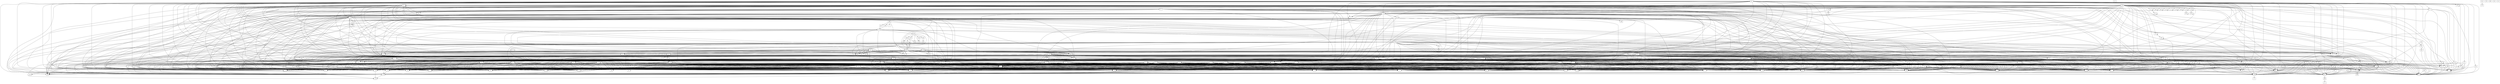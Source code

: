 digraph "Call graph" {
node0 [shape=record, label="{0}"];
node1 [shape=record, label="{1}"];
node2 [shape=record, label="{2}"];
node3 [shape=record, label="{3}"];
node4 [shape=record, label="{4}"];
node5 [shape=record, label="{5}"];
node6 [shape=record, label="{6}"];
node7 [shape=record, label="{7}"];
node8 [shape=record, label="{8}"];
node9 [shape=record, label="{9}"];
node10 [shape=record, label="{10}"];
node11 [shape=record, label="{11}"];
node12 [shape=record, label="{12}"];
node13 [shape=record, label="{13}"];
node14 [shape=record, label="{14}"];
node15 [shape=record, label="{15}"];
node16 [shape=record, label="{16}"];
node17 [shape=record, label="{17}"];
node18 [shape=record, label="{18}"];
node19 [shape=record, label="{19}"];
node20 [shape=record, label="{20}"];
node21 [shape=record, label="{21}"];
node22 [shape=record, label="{22}"];
node23 [shape=record, label="{23}"];
node24 [shape=record, label="{24}"];
node25 [shape=record, label="{25}"];
node26 [shape=record, label="{26}"];
node27 [shape=record, label="{27}"];
node28 [shape=record, label="{28}"];
node29 [shape=record, label="{29}"];
node30 [shape=record, label="{30}"];
node31 [shape=record, label="{31}"];
node32 [shape=record, label="{32}"];
node33 [shape=record, label="{33}"];
node34 [shape=record, label="{34}"];
node35 [shape=record, label="{35}"];
node36 [shape=record, label="{36}"];
node37 [shape=record, label="{37}"];
node38 [shape=record, label="{38}"];
node39 [shape=record, label="{39}"];
node40 [shape=record, label="{40}"];
node41 [shape=record, label="{41}"];
node42 [shape=record, label="{42}"];
node43 [shape=record, label="{43}"];
node44 [shape=record, label="{44}"];
node45 [shape=record, label="{45}"];
node46 [shape=record, label="{46}"];
node47 [shape=record, label="{47}"];
node48 [shape=record, label="{48}"];
node49 [shape=record, label="{49}"];
node50 [shape=record, label="{50}"];
node51 [shape=record, label="{51}"];
node52 [shape=record, label="{52}"];
node53 [shape=record, label="{53}"];
node54 [shape=record, label="{54}"];
node55 [shape=record, label="{55}"];
node56 [shape=record, label="{56}"];
node57 [shape=record, label="{57}"];
node58 [shape=record, label="{58}"];
node59 [shape=record, label="{59}"];
node60 [shape=record, label="{60}"];
node61 [shape=record, label="{61}"];
node62 [shape=record, label="{62}"];
node63 [shape=record, label="{63}"];
node64 [shape=record, label="{64}"];
node65 [shape=record, label="{65}"];
node66 [shape=record, label="{66}"];
node67 [shape=record, label="{67}"];
node68 [shape=record, label="{68}"];
node69 [shape=record, label="{69}"];
node70 [shape=record, label="{70}"];
node71 [shape=record, label="{71}"];
node72 [shape=record, label="{72}"];
node73 [shape=record, label="{73}"];
node74 [shape=record, label="{74}"];
node75 [shape=record, label="{75}"];
node76 [shape=record, label="{76}"];
node77 [shape=record, label="{77}"];
node78 [shape=record, label="{78}"];
node79 [shape=record, label="{79}"];
node80 [shape=record, label="{80}"];
node81 [shape=record, label="{81}"];
node82 [shape=record, label="{82}"];
node83 [shape=record, label="{83}"];
node84 [shape=record, label="{84}"];
node85 [shape=record, label="{85}"];
node86 [shape=record, label="{86}"];
node87 [shape=record, label="{87}"];
node88 [shape=record, label="{88}"];
node89 [shape=record, label="{89}"];
node90 [shape=record, label="{90}"];
node91 [shape=record, label="{91}"];
node92 [shape=record, label="{92}"];
node93 [shape=record, label="{93}"];
node94 [shape=record, label="{94}"];
node95 [shape=record, label="{95}"];
node96 [shape=record, label="{96}"];
node97 [shape=record, label="{97}"];
node98 [shape=record, label="{98}"];
node99 [shape=record, label="{99}"];
node100 [shape=record, label="{100}"];
node101 [shape=record, label="{101}"];
node102 [shape=record, label="{102}"];
node103 [shape=record, label="{103}"];
node104 [shape=record, label="{104}"];
node105 [shape=record, label="{105}"];
node106 [shape=record, label="{106}"];
node107 [shape=record, label="{107}"];
node108 [shape=record, label="{108}"];
node109 [shape=record, label="{109}"];
node110 [shape=record, label="{110}"];
node111 [shape=record, label="{111}"];
node112 [shape=record, label="{112}"];
node113 [shape=record, label="{113}"];
node114 [shape=record, label="{114}"];
node115 [shape=record, label="{115}"];
node116 [shape=record, label="{116}"];
node117 [shape=record, label="{117}"];
node118 [shape=record, label="{118}"];
node119 [shape=record, label="{119}"];
node120 [shape=record, label="{120}"];
node121 [shape=record, label="{121}"];
node122 [shape=record, label="{122}"];
node123 [shape=record, label="{123}"];
node124 [shape=record, label="{124}"];
node125 [shape=record, label="{125}"];
node126 [shape=record, label="{126}"];
node127 [shape=record, label="{127}"];
node128 [shape=record, label="{128}"];
node129 [shape=record, label="{129}"];
node130 [shape=record, label="{130}"];
node131 [shape=record, label="{131}"];
node132 [shape=record, label="{132}"];
node133 [shape=record, label="{133}"];
node134 [shape=record, label="{134}"];
node135 [shape=record, label="{135}"];
node136 [shape=record, label="{136}"];
node137 [shape=record, label="{137}"];
node138 [shape=record, label="{138}"];
node139 [shape=record, label="{139}"];
node140 [shape=record, label="{140}"];
node141 [shape=record, label="{141}"];
node142 [shape=record, label="{142}"];
node143 [shape=record, label="{143}"];
node144 [shape=record, label="{144}"];
node145 [shape=record, label="{145}"];
node146 [shape=record, label="{146}"];
node147 [shape=record, label="{147}"];
node148 [shape=record, label="{148}"];
node149 [shape=record, label="{149}"];
node150 [shape=record, label="{150}"];
node151 [shape=record, label="{151}"];
node152 [shape=record, label="{152}"];
node153 [shape=record, label="{153}"];
node154 [shape=record, label="{154}"];
node155 [shape=record, label="{155}"];
node156 [shape=record, label="{156}"];
node157 [shape=record, label="{157}"];
node158 [shape=record, label="{158}"];
node159 [shape=record, label="{159}"];
node160 [shape=record, label="{160}"];
node161 [shape=record, label="{161}"];
node162 [shape=record, label="{162}"];
node163 [shape=record, label="{163}"];
node164 [shape=record, label="{164}"];
node165 [shape=record, label="{165}"];
node166 [shape=record, label="{166}"];
node167 [shape=record, label="{167}"];
node168 [shape=record, label="{168}"];
node169 [shape=record, label="{169}"];
node170 [shape=record, label="{170}"];
node171 [shape=record, label="{171}"];
node172 [shape=record, label="{172}"];
node173 [shape=record, label="{173}"];
node174 [shape=record, label="{174}"];
node175 [shape=record, label="{175}"];
node176 [shape=record, label="{176}"];
node177 [shape=record, label="{177}"];
node178 [shape=record, label="{178}"];
node179 [shape=record, label="{179}"];
node180 [shape=record, label="{180}"];
node181 [shape=record, label="{181}"];
node182 [shape=record, label="{182}"];
node183 [shape=record, label="{183}"];
node184 [shape=record, label="{184}"];
node185 [shape=record, label="{185}"];
node186 [shape=record, label="{186}"];
node187 [shape=record, label="{187}"];
node188 [shape=record, label="{188}"];
node189 [shape=record, label="{189}"];
node190 [shape=record, label="{190}"];
node191 [shape=record, label="{191}"];
node192 [shape=record, label="{192}"];
node193 [shape=record, label="{193}"];
node194 [shape=record, label="{194}"];
node195 [shape=record, label="{195}"];
node196 [shape=record, label="{196}"];
node197 [shape=record, label="{197}"];
node198 [shape=record, label="{198}"];
node199 [shape=record, label="{199}"];
node200 [shape=record, label="{200}"];
node201 [shape=record, label="{201}"];
node202 [shape=record, label="{202}"];
node203 [shape=record, label="{203}"];
node204 [shape=record, label="{204}"];
node205 [shape=record, label="{205}"];
node206 [shape=record, label="{206}"];
node207 [shape=record, label="{207}"];
node208 [shape=record, label="{208}"];
node209 [shape=record, label="{209}"];
node210 [shape=record, label="{210}"];
node211 [shape=record, label="{211}"];
node212 [shape=record, label="{212}"];
node10 -> node204;

node12 -> node13;

node12 -> node118;

node12 -> node140;

node12 -> node143;

node12 -> node144;

node12 -> node168;

node12 -> node203;

node12 -> node204;

node12 -> node205;

node13 -> node6;

node13 -> node7;

node13 -> node8;

node13 -> node9;

node13 -> node111;

node13 -> node112;

node13 -> node113;

node13 -> node114;

node13 -> node115;

node13 -> node116;

node13 -> node117;

node13 -> node126;

node13 -> node128;

node13 -> node129;

node13 -> node130;

node13 -> node131;

node13 -> node132;

node13 -> node151;

node13 -> node155;

node13 -> node157;

node13 -> node158;

node13 -> node159;

node13 -> node160;

node13 -> node164;

node13 -> node165;

node13 -> node171;

node15 -> node204;

node16 -> node17;

node16 -> node204;

node17 -> node17;

node17 -> node204;

node18 -> node17;

node18 -> node19;

node18 -> node166;

node18 -> node203;

node18 -> node204;

node18 -> node207;

node19 -> node166;

node19 -> node203;

node19 -> node205;

node20 -> node207;

node21 -> node207;

node22 -> node17;

node22 -> node19;

node22 -> node204;

node22 -> node207;

node23 -> node17;

node23 -> node204;

node24 -> node7;

node24 -> node9;

node24 -> node25;

node24 -> node128;

node24 -> node130;

node24 -> node157;

node24 -> node159;

node24 -> node171;

node24 -> node207;

node25 -> node167;

node25 -> node203;

node25 -> node204;

node25 -> node205;

node26 -> node5;

node26 -> node6;

node26 -> node7;

node26 -> node8;

node26 -> node9;

node26 -> node30;

node26 -> node31;

node26 -> node32;

node26 -> node33;

node26 -> node34;

node26 -> node35;

node26 -> node36;

node26 -> node37;

node26 -> node38;

node26 -> node111;

node26 -> node112;

node26 -> node113;

node26 -> node114;

node26 -> node115;

node26 -> node116;

node26 -> node117;

node26 -> node126;

node26 -> node128;

node26 -> node129;

node26 -> node130;

node26 -> node131;

node26 -> node132;

node26 -> node139;

node26 -> node151;

node26 -> node155;

node26 -> node157;

node26 -> node158;

node26 -> node159;

node26 -> node160;

node26 -> node164;

node26 -> node165;

node26 -> node171;

node27 -> node16;

node27 -> node17;

node27 -> node26;

node27 -> node39;

node27 -> node204;

node27 -> node207;

node30 -> node6;

node30 -> node7;

node30 -> node8;

node30 -> node9;

node30 -> node111;

node30 -> node112;

node30 -> node113;

node30 -> node114;

node30 -> node115;

node30 -> node116;

node30 -> node117;

node30 -> node126;

node30 -> node128;

node30 -> node129;

node30 -> node130;

node30 -> node131;

node30 -> node132;

node30 -> node151;

node30 -> node155;

node30 -> node157;

node30 -> node158;

node30 -> node159;

node30 -> node160;

node30 -> node164;

node30 -> node165;

node30 -> node171;

node31 -> node6;

node31 -> node7;

node31 -> node8;

node31 -> node9;

node31 -> node111;

node31 -> node112;

node31 -> node113;

node31 -> node114;

node31 -> node115;

node31 -> node116;

node31 -> node117;

node31 -> node126;

node31 -> node128;

node31 -> node129;

node31 -> node130;

node31 -> node131;

node31 -> node132;

node31 -> node151;

node31 -> node155;

node31 -> node157;

node31 -> node158;

node31 -> node159;

node31 -> node160;

node31 -> node164;

node31 -> node165;

node31 -> node171;

node32 -> node6;

node32 -> node7;

node32 -> node8;

node32 -> node9;

node32 -> node111;

node32 -> node112;

node32 -> node113;

node32 -> node114;

node32 -> node115;

node32 -> node116;

node32 -> node117;

node32 -> node126;

node32 -> node128;

node32 -> node129;

node32 -> node130;

node32 -> node131;

node32 -> node132;

node32 -> node151;

node32 -> node155;

node32 -> node157;

node32 -> node158;

node32 -> node159;

node32 -> node160;

node32 -> node164;

node32 -> node165;

node32 -> node171;

node33 -> node6;

node33 -> node7;

node33 -> node8;

node33 -> node9;

node33 -> node111;

node33 -> node112;

node33 -> node113;

node33 -> node114;

node33 -> node115;

node33 -> node116;

node33 -> node117;

node33 -> node126;

node33 -> node128;

node33 -> node129;

node33 -> node130;

node33 -> node131;

node33 -> node132;

node33 -> node151;

node33 -> node155;

node33 -> node157;

node33 -> node158;

node33 -> node159;

node33 -> node160;

node33 -> node164;

node33 -> node165;

node33 -> node171;

node34 -> node6;

node34 -> node7;

node34 -> node8;

node34 -> node9;

node34 -> node111;

node34 -> node112;

node34 -> node113;

node34 -> node114;

node34 -> node115;

node34 -> node116;

node34 -> node117;

node34 -> node126;

node34 -> node128;

node34 -> node129;

node34 -> node130;

node34 -> node131;

node34 -> node132;

node34 -> node151;

node34 -> node155;

node34 -> node157;

node34 -> node158;

node34 -> node159;

node34 -> node160;

node34 -> node164;

node34 -> node165;

node34 -> node171;

node35 -> node6;

node35 -> node7;

node35 -> node8;

node35 -> node9;

node35 -> node35;

node35 -> node111;

node35 -> node112;

node35 -> node113;

node35 -> node114;

node35 -> node115;

node35 -> node116;

node35 -> node117;

node35 -> node126;

node35 -> node128;

node35 -> node129;

node35 -> node130;

node35 -> node131;

node35 -> node132;

node35 -> node151;

node35 -> node155;

node35 -> node157;

node35 -> node158;

node35 -> node159;

node35 -> node160;

node35 -> node164;

node35 -> node165;

node35 -> node171;

node36 -> node6;

node36 -> node7;

node36 -> node8;

node36 -> node9;

node36 -> node111;

node36 -> node112;

node36 -> node113;

node36 -> node114;

node36 -> node115;

node36 -> node116;

node36 -> node117;

node36 -> node126;

node36 -> node128;

node36 -> node129;

node36 -> node130;

node36 -> node131;

node36 -> node132;

node36 -> node151;

node36 -> node155;

node36 -> node157;

node36 -> node158;

node36 -> node159;

node36 -> node160;

node36 -> node164;

node36 -> node165;

node36 -> node171;

node37 -> node6;

node37 -> node7;

node37 -> node8;

node37 -> node9;

node37 -> node34;

node37 -> node111;

node37 -> node112;

node37 -> node113;

node37 -> node114;

node37 -> node115;

node37 -> node116;

node37 -> node117;

node37 -> node126;

node37 -> node128;

node37 -> node129;

node37 -> node130;

node37 -> node131;

node37 -> node132;

node37 -> node151;

node37 -> node155;

node37 -> node157;

node37 -> node158;

node37 -> node159;

node37 -> node160;

node37 -> node164;

node37 -> node165;

node37 -> node171;

node38 -> node143;

node39 -> node16;

node39 -> node17;

node39 -> node40;

node39 -> node204;

node39 -> node207;

node40 -> node5;

node40 -> node6;

node40 -> node7;

node40 -> node8;

node40 -> node9;

node40 -> node10;

node40 -> node11;

node40 -> node15;

node40 -> node16;

node40 -> node17;

node40 -> node19;

node40 -> node23;

node40 -> node25;

node40 -> node26;

node40 -> node27;

node40 -> node28;

node40 -> node36;

node40 -> node37;

node40 -> node38;

node40 -> node41;

node40 -> node42;

node40 -> node43;

node40 -> node44;

node40 -> node45;

node40 -> node46;

node40 -> node48;

node40 -> node49;

node40 -> node50;

node40 -> node57;

node40 -> node111;

node40 -> node112;

node40 -> node113;

node40 -> node114;

node40 -> node115;

node40 -> node116;

node40 -> node117;

node40 -> node118;

node40 -> node120;

node40 -> node123;

node40 -> node125;

node40 -> node126;

node40 -> node128;

node40 -> node129;

node40 -> node130;

node40 -> node131;

node40 -> node132;

node40 -> node133;

node40 -> node139;

node40 -> node140;

node40 -> node143;

node40 -> node144;

node40 -> node146;

node40 -> node151;

node40 -> node152;

node40 -> node155;

node40 -> node157;

node40 -> node158;

node40 -> node159;

node40 -> node160;

node40 -> node163;

node40 -> node164;

node40 -> node165;

node40 -> node168;

node40 -> node170;

node40 -> node171;

node40 -> node189;

node40 -> node203;

node40 -> node204;

node40 -> node205;

node40 -> node207;

node41 -> node6;

node41 -> node7;

node41 -> node8;

node41 -> node9;

node41 -> node13;

node41 -> node58;

node41 -> node59;

node41 -> node61;

node41 -> node62;

node41 -> node111;

node41 -> node112;

node41 -> node113;

node41 -> node114;

node41 -> node115;

node41 -> node116;

node41 -> node117;

node41 -> node118;

node41 -> node126;

node41 -> node128;

node41 -> node129;

node41 -> node130;

node41 -> node131;

node41 -> node132;

node41 -> node151;

node41 -> node155;

node41 -> node157;

node41 -> node158;

node41 -> node159;

node41 -> node160;

node41 -> node164;

node41 -> node165;

node41 -> node171;

node41 -> node204;

node41 -> node207;

node42 -> node17;

node42 -> node166;

node42 -> node203;

node42 -> node204;

node42 -> node207;

node43 -> node6;

node43 -> node7;

node43 -> node8;

node43 -> node9;

node43 -> node13;

node43 -> node58;

node43 -> node59;

node43 -> node60;

node43 -> node61;

node43 -> node62;

node43 -> node111;

node43 -> node112;

node43 -> node113;

node43 -> node114;

node43 -> node115;

node43 -> node116;

node43 -> node117;

node43 -> node118;

node43 -> node126;

node43 -> node128;

node43 -> node129;

node43 -> node130;

node43 -> node131;

node43 -> node132;

node43 -> node151;

node43 -> node155;

node43 -> node157;

node43 -> node158;

node43 -> node159;

node43 -> node160;

node43 -> node164;

node43 -> node165;

node43 -> node166;

node43 -> node171;

node43 -> node204;

node43 -> node207;

node44 -> node168;

node44 -> node203;

node44 -> node205;

node45 -> node17;

node45 -> node45;

node45 -> node204;

node45 -> node207;

node46 -> node5;

node46 -> node6;

node46 -> node7;

node46 -> node8;

node46 -> node9;

node46 -> node10;

node46 -> node11;

node46 -> node15;

node46 -> node17;

node46 -> node25;

node46 -> node28;

node46 -> node46;

node46 -> node48;

node46 -> node51;

node46 -> node52;

node46 -> node53;

node46 -> node54;

node46 -> node55;

node46 -> node56;

node46 -> node111;

node46 -> node112;

node46 -> node113;

node46 -> node114;

node46 -> node115;

node46 -> node116;

node46 -> node117;

node46 -> node123;

node46 -> node125;

node46 -> node126;

node46 -> node128;

node46 -> node129;

node46 -> node130;

node46 -> node131;

node46 -> node132;

node46 -> node133;

node46 -> node134;

node46 -> node139;

node46 -> node146;

node46 -> node151;

node46 -> node152;

node46 -> node155;

node46 -> node157;

node46 -> node158;

node46 -> node159;

node46 -> node160;

node46 -> node163;

node46 -> node164;

node46 -> node165;

node46 -> node168;

node46 -> node170;

node46 -> node171;

node46 -> node189;

node46 -> node204;

node46 -> node207;

node47 -> node6;

node47 -> node7;

node47 -> node8;

node47 -> node9;

node47 -> node17;

node47 -> node19;

node47 -> node25;

node47 -> node45;

node47 -> node84;

node47 -> node111;

node47 -> node112;

node47 -> node113;

node47 -> node114;

node47 -> node115;

node47 -> node116;

node47 -> node117;

node47 -> node126;

node47 -> node128;

node47 -> node129;

node47 -> node130;

node47 -> node131;

node47 -> node132;

node47 -> node151;

node47 -> node154;

node47 -> node155;

node47 -> node157;

node47 -> node158;

node47 -> node159;

node47 -> node160;

node47 -> node164;

node47 -> node165;

node47 -> node171;

node47 -> node204;

node47 -> node207;

node48 -> node6;

node48 -> node7;

node48 -> node8;

node48 -> node9;

node48 -> node10;

node48 -> node11;

node48 -> node15;

node48 -> node25;

node48 -> node28;

node48 -> node111;

node48 -> node112;

node48 -> node113;

node48 -> node114;

node48 -> node115;

node48 -> node116;

node48 -> node117;

node48 -> node123;

node48 -> node125;

node48 -> node126;

node48 -> node128;

node48 -> node129;

node48 -> node130;

node48 -> node131;

node48 -> node132;

node48 -> node133;

node48 -> node146;

node48 -> node151;

node48 -> node152;

node48 -> node155;

node48 -> node157;

node48 -> node158;

node48 -> node159;

node48 -> node160;

node48 -> node163;

node48 -> node164;

node48 -> node165;

node48 -> node170;

node48 -> node171;

node48 -> node189;

node49 -> node17;

node49 -> node204;

node50 -> node50;

node51 -> node6;

node51 -> node7;

node51 -> node8;

node51 -> node9;

node51 -> node30;

node51 -> node32;

node51 -> node33;

node51 -> node35;

node51 -> node52;

node51 -> node111;

node51 -> node112;

node51 -> node113;

node51 -> node114;

node51 -> node115;

node51 -> node116;

node51 -> node117;

node51 -> node126;

node51 -> node128;

node51 -> node129;

node51 -> node130;

node51 -> node131;

node51 -> node132;

node51 -> node151;

node51 -> node155;

node51 -> node157;

node51 -> node158;

node51 -> node159;

node51 -> node160;

node51 -> node164;

node51 -> node165;

node51 -> node171;

node52 -> node5;

node52 -> node139;

node53 -> node25;

node54 -> node25;

node54 -> node55;

node54 -> node166;

node54 -> node203;

node54 -> node204;

node55 -> node25;

node55 -> node204;

node56 -> node25;

node56 -> node54;

node56 -> node55;

node56 -> node166;

node56 -> node203;

node56 -> node204;

node57 -> node17;

node57 -> node45;

node57 -> node204;

node57 -> node207;

node58 -> node61;

node58 -> node203;

node58 -> node205;

node59 -> node61;

node59 -> node140;

node59 -> node143;

node59 -> node144;

node59 -> node203;

node59 -> node204;

node60 -> node6;

node60 -> node7;

node60 -> node8;

node60 -> node9;

node60 -> node111;

node60 -> node112;

node60 -> node113;

node60 -> node114;

node60 -> node115;

node60 -> node116;

node60 -> node117;

node60 -> node126;

node60 -> node128;

node60 -> node129;

node60 -> node130;

node60 -> node131;

node60 -> node132;

node60 -> node143;

node60 -> node151;

node60 -> node155;

node60 -> node157;

node60 -> node158;

node60 -> node159;

node60 -> node160;

node60 -> node164;

node60 -> node165;

node60 -> node171;

node61 -> node203;

node62 -> node118;

node62 -> node203;

node63 -> node142;

node63 -> node145;

node63 -> node204;

node64 -> node6;

node64 -> node7;

node64 -> node8;

node64 -> node9;

node64 -> node64;

node64 -> node95;

node64 -> node98;

node64 -> node99;

node64 -> node100;

node64 -> node111;

node64 -> node112;

node64 -> node113;

node64 -> node114;

node64 -> node115;

node64 -> node116;

node64 -> node117;

node64 -> node126;

node64 -> node128;

node64 -> node129;

node64 -> node130;

node64 -> node131;

node64 -> node132;

node64 -> node151;

node64 -> node155;

node64 -> node157;

node64 -> node158;

node64 -> node159;

node64 -> node160;

node64 -> node164;

node64 -> node165;

node64 -> node166;

node64 -> node168;

node64 -> node171;

node66 -> node7;

node66 -> node9;

node66 -> node66;

node66 -> node79;

node66 -> node80;

node66 -> node81;

node66 -> node82;

node66 -> node93;

node66 -> node128;

node66 -> node130;

node66 -> node157;

node66 -> node159;

node66 -> node166;

node66 -> node171;

node66 -> node203;

node66 -> node205;

node67 -> node6;

node67 -> node8;

node67 -> node16;

node67 -> node19;

node67 -> node67;

node67 -> node111;

node67 -> node112;

node67 -> node113;

node67 -> node114;

node67 -> node115;

node67 -> node116;

node67 -> node117;

node67 -> node126;

node67 -> node129;

node67 -> node131;

node67 -> node132;

node67 -> node151;

node67 -> node155;

node67 -> node158;

node67 -> node160;

node67 -> node164;

node67 -> node165;

node68 -> node68;

node69 -> node69;

node70 -> node29;

node70 -> node70;

node70 -> node143;

node71 -> node71;

node71 -> node87;

node72 -> node72;

node72 -> node88;

node73 -> node73;

node73 -> node89;

node74 -> node74;

node74 -> node90;

node75 -> node6;

node75 -> node7;

node75 -> node8;

node75 -> node9;

node75 -> node16;

node75 -> node17;

node75 -> node18;

node75 -> node19;

node75 -> node20;

node75 -> node21;

node75 -> node22;

node75 -> node24;

node75 -> node47;

node75 -> node75;

node75 -> node91;

node75 -> node92;

node75 -> node93;

node75 -> node94;

node75 -> node95;

node75 -> node96;

node75 -> node111;

node75 -> node112;

node75 -> node113;

node75 -> node114;

node75 -> node115;

node75 -> node116;

node75 -> node117;

node75 -> node124;

node75 -> node126;

node75 -> node127;

node75 -> node128;

node75 -> node129;

node75 -> node130;

node75 -> node131;

node75 -> node132;

node75 -> node135;

node75 -> node151;

node75 -> node155;

node75 -> node157;

node75 -> node158;

node75 -> node159;

node75 -> node160;

node75 -> node161;

node75 -> node162;

node75 -> node164;

node75 -> node165;

node75 -> node171;

node75 -> node207;

node76 -> node76;

node77 -> node77;

node78 -> node78;

node79 -> node7;

node79 -> node9;

node79 -> node79;

node79 -> node128;

node79 -> node130;

node79 -> node157;

node79 -> node159;

node79 -> node171;

node80 -> node118;

node80 -> node166;

node80 -> node205;

node81 -> node205;

node82 -> node66;

node82 -> node205;

node84 -> node7;

node84 -> node9;

node84 -> node128;

node84 -> node130;

node84 -> node157;

node84 -> node159;

node84 -> node171;

node85 -> node16;

node85 -> node23;

node85 -> node85;

node86 -> node86;

node87 -> node87;

node88 -> node88;

node89 -> node89;

node89 -> node95;

node90 -> node90;

node92 -> node92;

node92 -> node97;

node93 -> node7;

node93 -> node9;

node93 -> node93;

node93 -> node128;

node93 -> node130;

node93 -> node157;

node93 -> node159;

node93 -> node171;

node94 -> node94;

node95 -> node95;

node96 -> node96;

node97 -> node97;

node98 -> node7;

node98 -> node9;

node98 -> node65;

node98 -> node128;

node98 -> node130;

node98 -> node157;

node98 -> node159;

node98 -> node166;

node98 -> node171;

node99 -> node101;

node99 -> node168;

node100 -> node100;

node101 -> node7;

node101 -> node9;

node101 -> node128;

node101 -> node130;

node101 -> node157;

node101 -> node159;

node101 -> node171;

node102 -> node102;

node102 -> node204;

node103 -> node203;

node103 -> node205;

node104 -> node6;

node104 -> node7;

node104 -> node8;

node104 -> node9;

node104 -> node14;

node104 -> node47;

node104 -> node83;

node104 -> node102;

node104 -> node105;

node104 -> node106;

node104 -> node111;

node104 -> node112;

node104 -> node113;

node104 -> node114;

node104 -> node115;

node104 -> node116;

node104 -> node117;

node104 -> node120;

node104 -> node121;

node104 -> node124;

node104 -> node126;

node104 -> node127;

node104 -> node128;

node104 -> node129;

node104 -> node130;

node104 -> node131;

node104 -> node132;

node104 -> node135;

node104 -> node149;

node104 -> node150;

node104 -> node151;

node104 -> node155;

node104 -> node157;

node104 -> node158;

node104 -> node159;

node104 -> node160;

node104 -> node161;

node104 -> node162;

node104 -> node164;

node104 -> node165;

node104 -> node166;

node104 -> node171;

node104 -> node203;

node105 -> node105;

node105 -> node203;

node105 -> node205;

node106 -> node166;

node106 -> node203;

node106 -> node205;

node107 -> node6;

node107 -> node7;

node107 -> node8;

node107 -> node9;

node107 -> node111;

node107 -> node112;

node107 -> node113;

node107 -> node114;

node107 -> node115;

node107 -> node116;

node107 -> node117;

node107 -> node119;

node107 -> node120;

node107 -> node126;

node107 -> node128;

node107 -> node129;

node107 -> node130;

node107 -> node131;

node107 -> node132;

node107 -> node151;

node107 -> node155;

node107 -> node157;

node107 -> node158;

node107 -> node159;

node107 -> node160;

node107 -> node164;

node107 -> node165;

node107 -> node171;

node108 -> node6;

node108 -> node7;

node108 -> node8;

node108 -> node9;

node108 -> node102;

node108 -> node103;

node108 -> node104;

node108 -> node107;

node108 -> node110;

node108 -> node111;

node108 -> node112;

node108 -> node113;

node108 -> node114;

node108 -> node115;

node108 -> node116;

node108 -> node117;

node108 -> node119;

node108 -> node120;

node108 -> node121;

node108 -> node126;

node108 -> node128;

node108 -> node129;

node108 -> node130;

node108 -> node131;

node108 -> node132;

node108 -> node151;

node108 -> node155;

node108 -> node157;

node108 -> node158;

node108 -> node159;

node108 -> node160;

node108 -> node164;

node108 -> node165;

node108 -> node168;

node108 -> node171;

node108 -> node203;

node108 -> node204;

node108 -> node205;

node109 -> node108;

node109 -> node204;

node110 -> node6;

node110 -> node8;

node110 -> node111;

node110 -> node112;

node110 -> node113;

node110 -> node114;

node110 -> node115;

node110 -> node116;

node110 -> node117;

node110 -> node119;

node110 -> node120;

node110 -> node126;

node110 -> node129;

node110 -> node131;

node110 -> node132;

node110 -> node151;

node110 -> node155;

node110 -> node158;

node110 -> node160;

node110 -> node164;

node110 -> node165;

node113 -> node14;

node114 -> node115;

node115 -> node14;

node116 -> node14;

node117 -> node6;

node117 -> node7;

node117 -> node8;

node117 -> node9;

node117 -> node14;

node117 -> node111;

node117 -> node112;

node117 -> node113;

node117 -> node114;

node117 -> node115;

node117 -> node116;

node117 -> node117;

node117 -> node126;

node117 -> node128;

node117 -> node129;

node117 -> node130;

node117 -> node131;

node117 -> node132;

node117 -> node151;

node117 -> node155;

node117 -> node157;

node117 -> node158;

node117 -> node159;

node117 -> node160;

node117 -> node164;

node117 -> node165;

node117 -> node171;

node118 -> node166;

node118 -> node168;

node118 -> node203;

node119 -> node6;

node119 -> node7;

node119 -> node8;

node119 -> node9;

node119 -> node111;

node119 -> node112;

node119 -> node113;

node119 -> node114;

node119 -> node115;

node119 -> node116;

node119 -> node117;

node119 -> node126;

node119 -> node128;

node119 -> node129;

node119 -> node130;

node119 -> node131;

node119 -> node132;

node119 -> node151;

node119 -> node155;

node119 -> node157;

node119 -> node158;

node119 -> node159;

node119 -> node160;

node119 -> node164;

node119 -> node165;

node119 -> node171;

node120 -> node6;

node120 -> node8;

node120 -> node111;

node120 -> node112;

node120 -> node113;

node120 -> node114;

node120 -> node115;

node120 -> node116;

node120 -> node117;

node120 -> node126;

node120 -> node129;

node120 -> node131;

node120 -> node132;

node120 -> node151;

node120 -> node155;

node120 -> node158;

node120 -> node160;

node120 -> node164;

node120 -> node165;

node121 -> node6;

node121 -> node8;

node121 -> node111;

node121 -> node112;

node121 -> node113;

node121 -> node114;

node121 -> node115;

node121 -> node116;

node121 -> node117;

node121 -> node126;

node121 -> node129;

node121 -> node131;

node121 -> node132;

node121 -> node151;

node121 -> node155;

node121 -> node158;

node121 -> node160;

node121 -> node164;

node121 -> node165;

node122 -> node7;

node122 -> node9;

node122 -> node128;

node122 -> node130;

node122 -> node157;

node122 -> node159;

node122 -> node171;

node123 -> node47;

node123 -> node124;

node123 -> node127;

node123 -> node161;

node123 -> node162;

node133 -> node6;

node133 -> node7;

node133 -> node8;

node133 -> node9;

node133 -> node111;

node133 -> node112;

node133 -> node113;

node133 -> node114;

node133 -> node115;

node133 -> node116;

node133 -> node117;

node133 -> node126;

node133 -> node128;

node133 -> node129;

node133 -> node130;

node133 -> node131;

node133 -> node132;

node133 -> node151;

node133 -> node155;

node133 -> node157;

node133 -> node158;

node133 -> node159;

node133 -> node160;

node133 -> node164;

node133 -> node165;

node133 -> node171;

node134 -> node6;

node134 -> node7;

node134 -> node8;

node134 -> node9;

node134 -> node111;

node134 -> node112;

node134 -> node113;

node134 -> node114;

node134 -> node115;

node134 -> node116;

node134 -> node117;

node134 -> node126;

node134 -> node128;

node134 -> node129;

node134 -> node130;

node134 -> node131;

node134 -> node132;

node134 -> node151;

node134 -> node155;

node134 -> node157;

node134 -> node158;

node134 -> node159;

node134 -> node160;

node134 -> node164;

node134 -> node165;

node134 -> node171;

node135 -> node6;

node135 -> node8;

node135 -> node111;

node135 -> node112;

node135 -> node113;

node135 -> node114;

node135 -> node115;

node135 -> node116;

node135 -> node117;

node135 -> node126;

node135 -> node129;

node135 -> node131;

node135 -> node132;

node135 -> node151;

node135 -> node155;

node135 -> node158;

node135 -> node160;

node135 -> node164;

node135 -> node165;

node139 -> node6;

node139 -> node7;

node139 -> node8;

node139 -> node9;

node139 -> node111;

node139 -> node112;

node139 -> node113;

node139 -> node114;

node139 -> node115;

node139 -> node116;

node139 -> node117;

node139 -> node122;

node139 -> node126;

node139 -> node128;

node139 -> node129;

node139 -> node130;

node139 -> node131;

node139 -> node132;

node139 -> node151;

node139 -> node155;

node139 -> node157;

node139 -> node158;

node139 -> node159;

node139 -> node160;

node139 -> node164;

node139 -> node165;

node139 -> node169;

node139 -> node171;

node139 -> node173;

node139 -> node188;

node140 -> node141;

node140 -> node203;

node140 -> node204;

node140 -> node207;

node142 -> node204;

node143 -> node6;

node143 -> node7;

node143 -> node8;

node143 -> node9;

node143 -> node111;

node143 -> node112;

node143 -> node113;

node143 -> node114;

node143 -> node115;

node143 -> node116;

node143 -> node117;

node143 -> node126;

node143 -> node128;

node143 -> node129;

node143 -> node130;

node143 -> node131;

node143 -> node132;

node143 -> node151;

node143 -> node155;

node143 -> node157;

node143 -> node158;

node143 -> node159;

node143 -> node160;

node143 -> node164;

node143 -> node165;

node143 -> node171;

node144 -> node6;

node144 -> node7;

node144 -> node8;

node144 -> node9;

node144 -> node111;

node144 -> node112;

node144 -> node113;

node144 -> node114;

node144 -> node115;

node144 -> node116;

node144 -> node117;

node144 -> node126;

node144 -> node128;

node144 -> node129;

node144 -> node130;

node144 -> node131;

node144 -> node132;

node144 -> node141;

node144 -> node151;

node144 -> node155;

node144 -> node157;

node144 -> node158;

node144 -> node159;

node144 -> node160;

node144 -> node164;

node144 -> node165;

node144 -> node171;

node144 -> node203;

node144 -> node204;

node144 -> node207;

node145 -> node10;

node145 -> node11;

node145 -> node15;

node145 -> node28;

node145 -> node123;

node145 -> node125;

node145 -> node133;

node145 -> node146;

node145 -> node152;

node145 -> node163;

node145 -> node170;

node145 -> node189;

node145 -> node204;

node146 -> node47;

node146 -> node124;

node146 -> node127;

node146 -> node147;

node146 -> node148;

node146 -> node161;

node146 -> node162;

node147 -> node47;

node147 -> node124;

node147 -> node127;

node147 -> node161;

node147 -> node162;

node148 -> node47;

node148 -> node124;

node148 -> node127;

node148 -> node161;

node148 -> node162;

node150 -> node6;

node150 -> node7;

node150 -> node8;

node150 -> node9;

node150 -> node111;

node150 -> node112;

node150 -> node113;

node150 -> node114;

node150 -> node115;

node150 -> node116;

node150 -> node117;

node150 -> node126;

node150 -> node128;

node150 -> node129;

node150 -> node130;

node150 -> node131;

node150 -> node132;

node150 -> node151;

node150 -> node155;

node150 -> node157;

node150 -> node158;

node150 -> node159;

node150 -> node160;

node150 -> node164;

node150 -> node165;

node150 -> node171;

node151 -> node83;

node152 -> node6;

node152 -> node7;

node152 -> node8;

node152 -> node9;

node152 -> node111;

node152 -> node112;

node152 -> node113;

node152 -> node114;

node152 -> node115;

node152 -> node116;

node152 -> node117;

node152 -> node126;

node152 -> node128;

node152 -> node129;

node152 -> node130;

node152 -> node131;

node152 -> node132;

node152 -> node143;

node152 -> node151;

node152 -> node155;

node152 -> node157;

node152 -> node158;

node152 -> node159;

node152 -> node160;

node152 -> node164;

node152 -> node165;

node152 -> node171;

node153 -> node137;

node154 -> node136;

node154 -> node137;

node156 -> node12;

node156 -> node122;

node161 -> node6;

node161 -> node7;

node161 -> node8;

node161 -> node9;

node161 -> node111;

node161 -> node112;

node161 -> node113;

node161 -> node114;

node161 -> node115;

node161 -> node116;

node161 -> node117;

node161 -> node126;

node161 -> node128;

node161 -> node129;

node161 -> node130;

node161 -> node131;

node161 -> node132;

node161 -> node151;

node161 -> node153;

node161 -> node155;

node161 -> node157;

node161 -> node158;

node161 -> node159;

node161 -> node160;

node161 -> node164;

node161 -> node165;

node161 -> node171;

node162 -> node6;

node162 -> node7;

node162 -> node8;

node162 -> node9;

node162 -> node111;

node162 -> node112;

node162 -> node113;

node162 -> node114;

node162 -> node115;

node162 -> node116;

node162 -> node117;

node162 -> node126;

node162 -> node128;

node162 -> node129;

node162 -> node130;

node162 -> node131;

node162 -> node132;

node162 -> node136;

node162 -> node137;

node162 -> node151;

node162 -> node153;

node162 -> node154;

node162 -> node155;

node162 -> node157;

node162 -> node158;

node162 -> node159;

node162 -> node160;

node162 -> node164;

node162 -> node165;

node162 -> node166;

node162 -> node171;

node166 -> node0;

node167 -> node166;

node169 -> node188;

node170 -> node2;

node170 -> node190;

node177 -> node177;

node178 -> node10;

node178 -> node11;

node178 -> node15;

node178 -> node28;

node178 -> node123;

node178 -> node125;

node178 -> node133;

node178 -> node146;

node178 -> node152;

node178 -> node163;

node178 -> node166;

node178 -> node170;

node178 -> node174;

node178 -> node189;

node179 -> node10;

node179 -> node11;

node179 -> node15;

node179 -> node28;

node179 -> node123;

node179 -> node125;

node179 -> node133;

node179 -> node146;

node179 -> node152;

node179 -> node163;

node179 -> node168;

node179 -> node170;

node179 -> node174;

node179 -> node180;

node179 -> node189;

node180 -> node175;

node180 -> node181;

node180 -> node182;

node180 -> node183;

node180 -> node184;

node180 -> node185;

node180 -> node186;

node180 -> node191;

node181 -> node178;

node182 -> node175;

node183 -> node187;

node185 -> node168;

node185 -> node181;

node186 -> node177;

node186 -> node181;

node186 -> node184;

node186 -> node185;

node188 -> node168;

node188 -> node179;

node189 -> node166;

node192 -> node203;

node193 -> node204;

node194 -> node6;

node194 -> node7;

node194 -> node8;

node194 -> node9;

node194 -> node111;

node194 -> node112;

node194 -> node113;

node194 -> node114;

node194 -> node115;

node194 -> node116;

node194 -> node117;

node194 -> node122;

node194 -> node126;

node194 -> node128;

node194 -> node129;

node194 -> node130;

node194 -> node131;

node194 -> node132;

node194 -> node138;

node194 -> node151;

node194 -> node155;

node194 -> node157;

node194 -> node158;

node194 -> node159;

node194 -> node160;

node194 -> node164;

node194 -> node165;

node194 -> node166;

node194 -> node169;

node194 -> node171;

node195 -> node109;

node196 -> node5;

node196 -> node6;

node196 -> node7;

node196 -> node8;

node196 -> node9;

node196 -> node16;

node196 -> node17;

node196 -> node26;

node196 -> node27;

node196 -> node63;

node196 -> node64;

node196 -> node65;

node196 -> node66;

node196 -> node67;

node196 -> node68;

node196 -> node69;

node196 -> node70;

node196 -> node71;

node196 -> node72;

node196 -> node73;

node196 -> node74;

node196 -> node75;

node196 -> node76;

node196 -> node77;

node196 -> node78;

node196 -> node85;

node196 -> node86;

node196 -> node102;

node196 -> node111;

node196 -> node112;

node196 -> node113;

node196 -> node114;

node196 -> node115;

node196 -> node116;

node196 -> node117;

node196 -> node126;

node196 -> node128;

node196 -> node129;

node196 -> node130;

node196 -> node131;

node196 -> node132;

node196 -> node143;

node196 -> node145;

node196 -> node151;

node196 -> node155;

node196 -> node156;

node196 -> node157;

node196 -> node158;

node196 -> node159;

node196 -> node160;

node196 -> node164;

node196 -> node165;

node196 -> node166;

node196 -> node168;

node196 -> node171;

node196 -> node203;

node196 -> node204;

node196 -> node205;

node196 -> node207;

node197 -> node63;

node197 -> node102;

node197 -> node204;

node198 -> node6;

node198 -> node7;

node198 -> node8;

node198 -> node9;

node198 -> node102;

node198 -> node103;

node198 -> node104;

node198 -> node107;

node198 -> node111;

node198 -> node112;

node198 -> node113;

node198 -> node114;

node198 -> node115;

node198 -> node116;

node198 -> node117;

node198 -> node119;

node198 -> node121;

node198 -> node126;

node198 -> node128;

node198 -> node129;

node198 -> node130;

node198 -> node131;

node198 -> node132;

node198 -> node151;

node198 -> node155;

node198 -> node157;

node198 -> node158;

node198 -> node159;

node198 -> node160;

node198 -> node164;

node198 -> node165;

node198 -> node168;

node198 -> node171;

node198 -> node195;

node198 -> node203;

node198 -> node204;

node198 -> node205;

node199 -> node1;

node199 -> node195;

node199 -> node200;

node199 -> node201;

node199 -> node202;

node200 -> node179;

node201 -> node179;

node202 -> node10;

node202 -> node11;

node202 -> node15;

node202 -> node28;

node202 -> node123;

node202 -> node125;

node202 -> node133;

node202 -> node146;

node202 -> node152;

node202 -> node163;

node202 -> node170;

node202 -> node173;

node202 -> node174;

node202 -> node178;

node202 -> node189;

node203 -> node208;

node205 -> node166;

node205 -> node203;

node205 -> node204;

node205 -> node206;

node207 -> node168;

node207 -> node203;

node208 -> node3;

node212 -> node172;

}